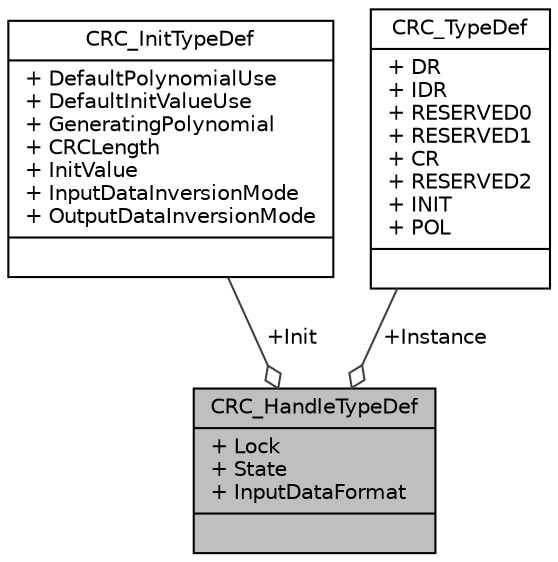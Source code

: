 digraph "CRC_HandleTypeDef"
{
  edge [fontname="Helvetica",fontsize="10",labelfontname="Helvetica",labelfontsize="10"];
  node [fontname="Helvetica",fontsize="10",shape=record];
  Node1 [label="{CRC_HandleTypeDef\n|+ Lock\l+ State\l+ InputDataFormat\l|}",height=0.2,width=0.4,color="black", fillcolor="grey75", style="filled", fontcolor="black"];
  Node2 -> Node1 [color="grey25",fontsize="10",style="solid",label=" +Init" ,arrowhead="odiamond",fontname="Helvetica"];
  Node2 [label="{CRC_InitTypeDef\n|+ DefaultPolynomialUse\l+ DefaultInitValueUse\l+ GeneratingPolynomial\l+ CRCLength\l+ InitValue\l+ InputDataInversionMode\l+ OutputDataInversionMode\l|}",height=0.2,width=0.4,color="black", fillcolor="white", style="filled",URL="$struct_c_r_c___init_type_def.html"];
  Node3 -> Node1 [color="grey25",fontsize="10",style="solid",label=" +Instance" ,arrowhead="odiamond",fontname="Helvetica"];
  Node3 [label="{CRC_TypeDef\n|+ DR\l+ IDR\l+ RESERVED0\l+ RESERVED1\l+ CR\l+ RESERVED2\l+ INIT\l+ POL\l|}",height=0.2,width=0.4,color="black", fillcolor="white", style="filled",URL="$struct_c_r_c___type_def.html",tooltip="CRC calculation unit. "];
}
